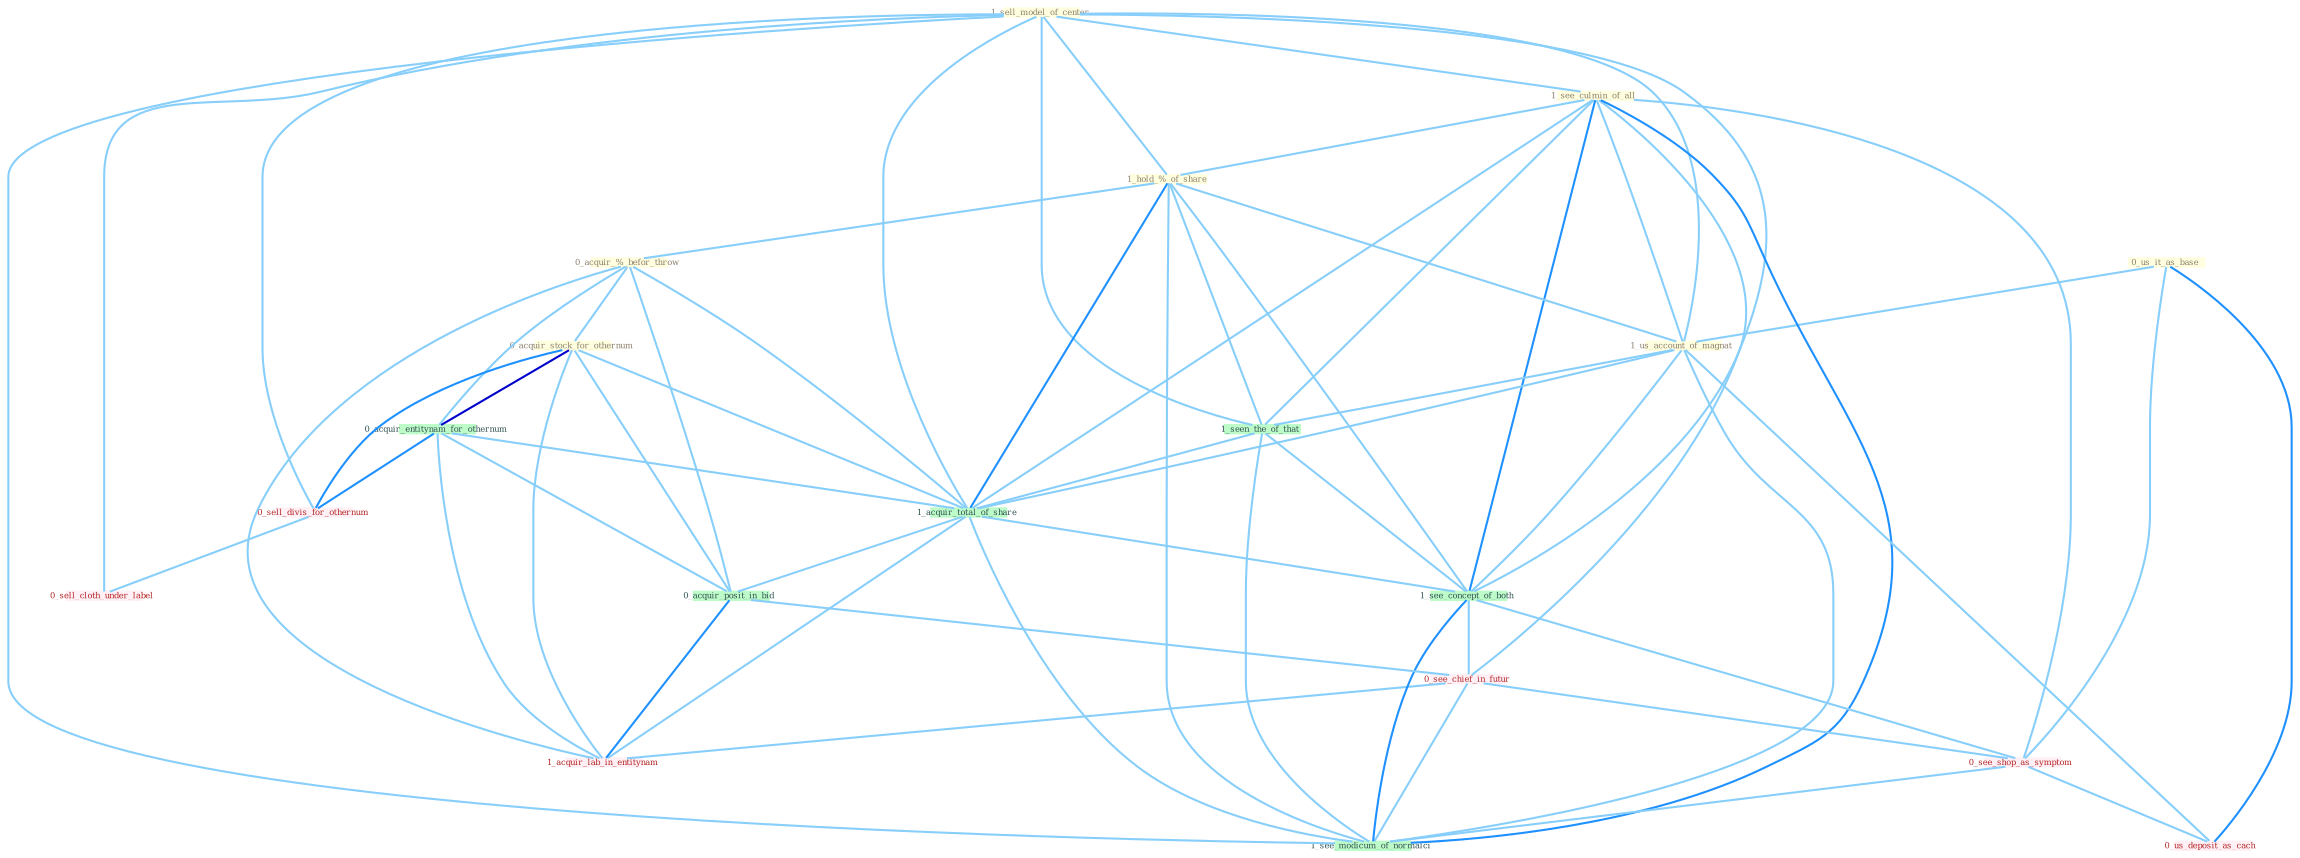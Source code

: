 Graph G{ 
    node
    [shape=polygon,style=filled,width=.5,height=.06,color="#BDFCC9",fixedsize=true,fontsize=4,
    fontcolor="#2f4f4f"];
    {node
    [color="#ffffe0", fontcolor="#8b7d6b"] "1_sell_model_of_center " "0_us_it_as_base " "1_see_culmin_of_all " "1_hold_%_of_share " "0_acquir_%_befor_throw " "0_acquir_stock_for_othernum " "1_us_account_of_magnat "}
{node [color="#fff0f5", fontcolor="#b22222"] "0_sell_divis_for_othernum " "0_sell_cloth_under_label " "0_see_chief_in_futur " "0_see_shop_as_symptom " "1_acquir_lab_in_entitynam " "0_us_deposit_as_cach "}
edge [color="#B0E2FF"];

	"1_sell_model_of_center " -- "1_see_culmin_of_all " [w="1", color="#87cefa" ];
	"1_sell_model_of_center " -- "1_hold_%_of_share " [w="1", color="#87cefa" ];
	"1_sell_model_of_center " -- "1_us_account_of_magnat " [w="1", color="#87cefa" ];
	"1_sell_model_of_center " -- "1_seen_the_of_that " [w="1", color="#87cefa" ];
	"1_sell_model_of_center " -- "0_sell_divis_for_othernum " [w="1", color="#87cefa" ];
	"1_sell_model_of_center " -- "1_acquir_total_of_share " [w="1", color="#87cefa" ];
	"1_sell_model_of_center " -- "0_sell_cloth_under_label " [w="1", color="#87cefa" ];
	"1_sell_model_of_center " -- "1_see_concept_of_both " [w="1", color="#87cefa" ];
	"1_sell_model_of_center " -- "1_see_modicum_of_normalci " [w="1", color="#87cefa" ];
	"0_us_it_as_base " -- "1_us_account_of_magnat " [w="1", color="#87cefa" ];
	"0_us_it_as_base " -- "0_see_shop_as_symptom " [w="1", color="#87cefa" ];
	"0_us_it_as_base " -- "0_us_deposit_as_cach " [w="2", color="#1e90ff" , len=0.8];
	"1_see_culmin_of_all " -- "1_hold_%_of_share " [w="1", color="#87cefa" ];
	"1_see_culmin_of_all " -- "1_us_account_of_magnat " [w="1", color="#87cefa" ];
	"1_see_culmin_of_all " -- "1_seen_the_of_that " [w="1", color="#87cefa" ];
	"1_see_culmin_of_all " -- "1_acquir_total_of_share " [w="1", color="#87cefa" ];
	"1_see_culmin_of_all " -- "1_see_concept_of_both " [w="2", color="#1e90ff" , len=0.8];
	"1_see_culmin_of_all " -- "0_see_chief_in_futur " [w="1", color="#87cefa" ];
	"1_see_culmin_of_all " -- "0_see_shop_as_symptom " [w="1", color="#87cefa" ];
	"1_see_culmin_of_all " -- "1_see_modicum_of_normalci " [w="2", color="#1e90ff" , len=0.8];
	"1_hold_%_of_share " -- "0_acquir_%_befor_throw " [w="1", color="#87cefa" ];
	"1_hold_%_of_share " -- "1_us_account_of_magnat " [w="1", color="#87cefa" ];
	"1_hold_%_of_share " -- "1_seen_the_of_that " [w="1", color="#87cefa" ];
	"1_hold_%_of_share " -- "1_acquir_total_of_share " [w="2", color="#1e90ff" , len=0.8];
	"1_hold_%_of_share " -- "1_see_concept_of_both " [w="1", color="#87cefa" ];
	"1_hold_%_of_share " -- "1_see_modicum_of_normalci " [w="1", color="#87cefa" ];
	"0_acquir_%_befor_throw " -- "0_acquir_stock_for_othernum " [w="1", color="#87cefa" ];
	"0_acquir_%_befor_throw " -- "0_acquir_entitynam_for_othernum " [w="1", color="#87cefa" ];
	"0_acquir_%_befor_throw " -- "1_acquir_total_of_share " [w="1", color="#87cefa" ];
	"0_acquir_%_befor_throw " -- "0_acquir_posit_in_bid " [w="1", color="#87cefa" ];
	"0_acquir_%_befor_throw " -- "1_acquir_lab_in_entitynam " [w="1", color="#87cefa" ];
	"0_acquir_stock_for_othernum " -- "0_acquir_entitynam_for_othernum " [w="3", color="#0000cd" , len=0.6];
	"0_acquir_stock_for_othernum " -- "0_sell_divis_for_othernum " [w="2", color="#1e90ff" , len=0.8];
	"0_acquir_stock_for_othernum " -- "1_acquir_total_of_share " [w="1", color="#87cefa" ];
	"0_acquir_stock_for_othernum " -- "0_acquir_posit_in_bid " [w="1", color="#87cefa" ];
	"0_acquir_stock_for_othernum " -- "1_acquir_lab_in_entitynam " [w="1", color="#87cefa" ];
	"1_us_account_of_magnat " -- "1_seen_the_of_that " [w="1", color="#87cefa" ];
	"1_us_account_of_magnat " -- "1_acquir_total_of_share " [w="1", color="#87cefa" ];
	"1_us_account_of_magnat " -- "1_see_concept_of_both " [w="1", color="#87cefa" ];
	"1_us_account_of_magnat " -- "0_us_deposit_as_cach " [w="1", color="#87cefa" ];
	"1_us_account_of_magnat " -- "1_see_modicum_of_normalci " [w="1", color="#87cefa" ];
	"0_acquir_entitynam_for_othernum " -- "0_sell_divis_for_othernum " [w="2", color="#1e90ff" , len=0.8];
	"0_acquir_entitynam_for_othernum " -- "1_acquir_total_of_share " [w="1", color="#87cefa" ];
	"0_acquir_entitynam_for_othernum " -- "0_acquir_posit_in_bid " [w="1", color="#87cefa" ];
	"0_acquir_entitynam_for_othernum " -- "1_acquir_lab_in_entitynam " [w="1", color="#87cefa" ];
	"1_seen_the_of_that " -- "1_acquir_total_of_share " [w="1", color="#87cefa" ];
	"1_seen_the_of_that " -- "1_see_concept_of_both " [w="1", color="#87cefa" ];
	"1_seen_the_of_that " -- "1_see_modicum_of_normalci " [w="1", color="#87cefa" ];
	"0_sell_divis_for_othernum " -- "0_sell_cloth_under_label " [w="1", color="#87cefa" ];
	"1_acquir_total_of_share " -- "0_acquir_posit_in_bid " [w="1", color="#87cefa" ];
	"1_acquir_total_of_share " -- "1_see_concept_of_both " [w="1", color="#87cefa" ];
	"1_acquir_total_of_share " -- "1_acquir_lab_in_entitynam " [w="1", color="#87cefa" ];
	"1_acquir_total_of_share " -- "1_see_modicum_of_normalci " [w="1", color="#87cefa" ];
	"0_acquir_posit_in_bid " -- "0_see_chief_in_futur " [w="1", color="#87cefa" ];
	"0_acquir_posit_in_bid " -- "1_acquir_lab_in_entitynam " [w="2", color="#1e90ff" , len=0.8];
	"1_see_concept_of_both " -- "0_see_chief_in_futur " [w="1", color="#87cefa" ];
	"1_see_concept_of_both " -- "0_see_shop_as_symptom " [w="1", color="#87cefa" ];
	"1_see_concept_of_both " -- "1_see_modicum_of_normalci " [w="2", color="#1e90ff" , len=0.8];
	"0_see_chief_in_futur " -- "0_see_shop_as_symptom " [w="1", color="#87cefa" ];
	"0_see_chief_in_futur " -- "1_acquir_lab_in_entitynam " [w="1", color="#87cefa" ];
	"0_see_chief_in_futur " -- "1_see_modicum_of_normalci " [w="1", color="#87cefa" ];
	"0_see_shop_as_symptom " -- "0_us_deposit_as_cach " [w="1", color="#87cefa" ];
	"0_see_shop_as_symptom " -- "1_see_modicum_of_normalci " [w="1", color="#87cefa" ];
}